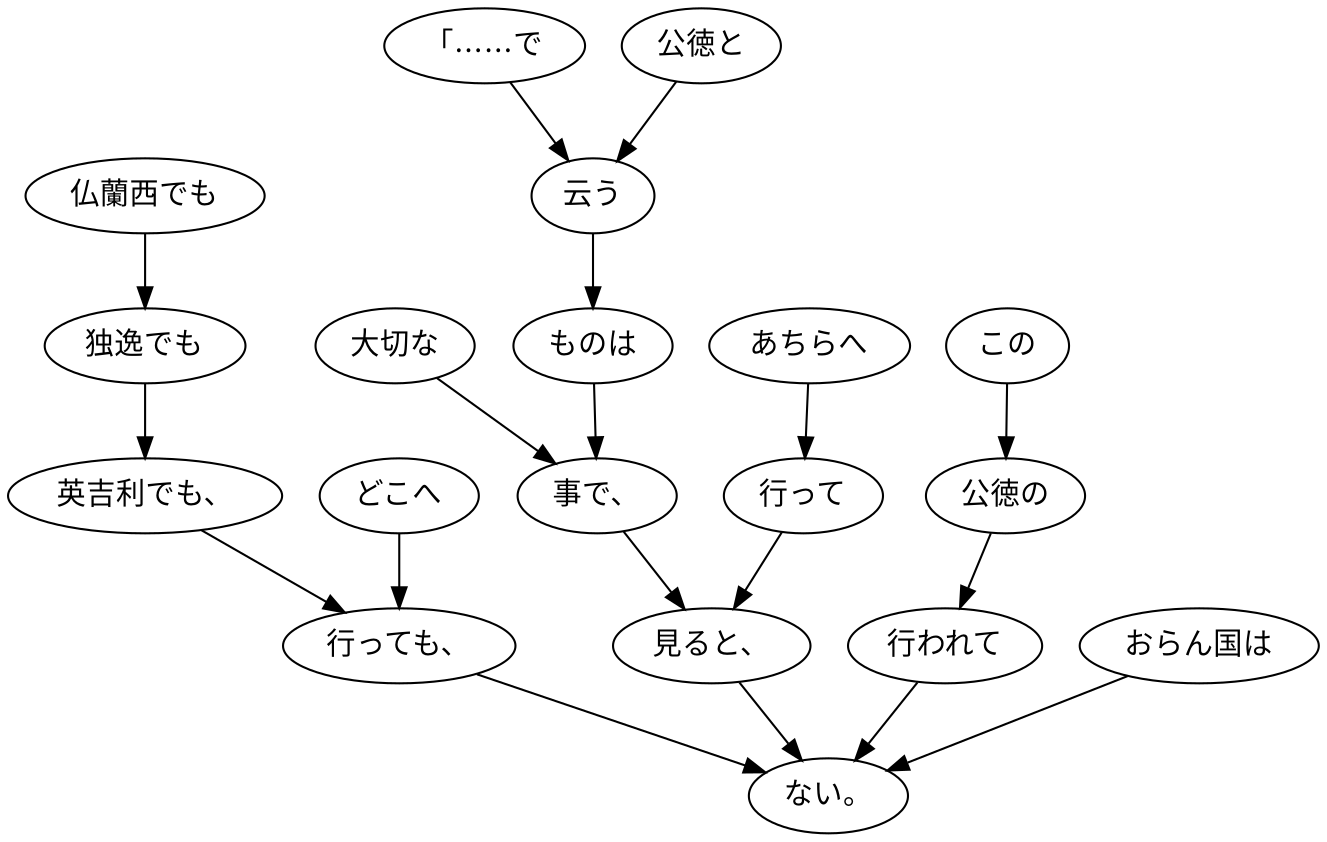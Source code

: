 digraph graph4995 {
	node0 [label="「……で"];
	node1 [label="公徳と"];
	node2 [label="云う"];
	node3 [label="ものは"];
	node4 [label="大切な"];
	node5 [label="事で、"];
	node6 [label="あちらへ"];
	node7 [label="行って"];
	node8 [label="見ると、"];
	node9 [label="仏蘭西でも"];
	node10 [label="独逸でも"];
	node11 [label="英吉利でも、"];
	node12 [label="どこへ"];
	node13 [label="行っても、"];
	node14 [label="この"];
	node15 [label="公徳の"];
	node16 [label="行われて"];
	node17 [label="おらん国は"];
	node18 [label="ない。"];
	node0 -> node2;
	node1 -> node2;
	node2 -> node3;
	node3 -> node5;
	node4 -> node5;
	node5 -> node8;
	node6 -> node7;
	node7 -> node8;
	node8 -> node18;
	node9 -> node10;
	node10 -> node11;
	node11 -> node13;
	node12 -> node13;
	node13 -> node18;
	node14 -> node15;
	node15 -> node16;
	node16 -> node18;
	node17 -> node18;
}
